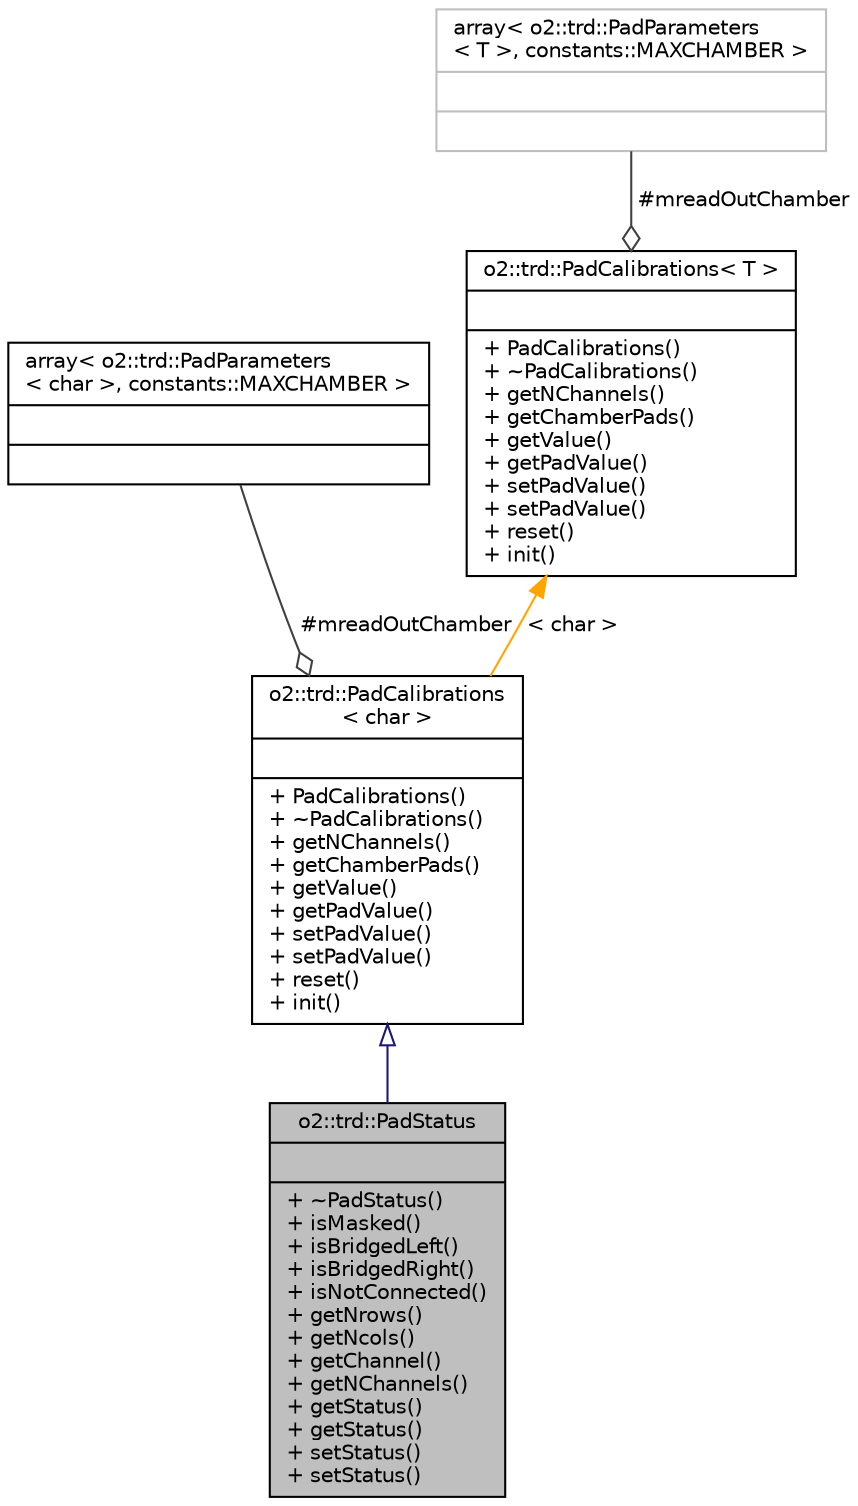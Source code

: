 digraph "o2::trd::PadStatus"
{
 // INTERACTIVE_SVG=YES
  bgcolor="transparent";
  edge [fontname="Helvetica",fontsize="10",labelfontname="Helvetica",labelfontsize="10"];
  node [fontname="Helvetica",fontsize="10",shape=record];
  Node3 [label="{o2::trd::PadStatus\n||+ ~PadStatus()\l+ isMasked()\l+ isBridgedLeft()\l+ isBridgedRight()\l+ isNotConnected()\l+ getNrows()\l+ getNcols()\l+ getChannel()\l+ getNChannels()\l+ getStatus()\l+ getStatus()\l+ setStatus()\l+ setStatus()\l}",height=0.2,width=0.4,color="black", fillcolor="grey75", style="filled", fontcolor="black"];
  Node4 -> Node3 [dir="back",color="midnightblue",fontsize="10",style="solid",arrowtail="onormal",fontname="Helvetica"];
  Node4 [label="{o2::trd::PadCalibrations\l\< char \>\n||+ PadCalibrations()\l+ ~PadCalibrations()\l+ getNChannels()\l+ getChamberPads()\l+ getValue()\l+ getPadValue()\l+ setPadValue()\l+ setPadValue()\l+ reset()\l+ init()\l}",height=0.2,width=0.4,color="black",URL="$da/dcc/classo2_1_1trd_1_1PadCalibrations.html"];
  Node5 -> Node4 [color="grey25",fontsize="10",style="solid",label=" #mreadOutChamber" ,arrowhead="odiamond",fontname="Helvetica"];
  Node5 [label="{array\< o2::trd::PadParameters\l\< char \>, constants::MAXCHAMBER \>\n||}",height=0.2,width=0.4,color="black",URL="$d5/d5a/classstd_1_1array_3_01o2_1_1trd_1_1PadParameters_3_01char_01_4_00_01constants_1_1MAXCHAMBER_01_4.html"];
  Node6 -> Node4 [dir="back",color="orange",fontsize="10",style="solid",label=" \< char \>" ,fontname="Helvetica"];
  Node6 [label="{o2::trd::PadCalibrations\< T \>\n||+ PadCalibrations()\l+ ~PadCalibrations()\l+ getNChannels()\l+ getChamberPads()\l+ getValue()\l+ getPadValue()\l+ setPadValue()\l+ setPadValue()\l+ reset()\l+ init()\l}",height=0.2,width=0.4,color="black",URL="$da/dcc/classo2_1_1trd_1_1PadCalibrations.html"];
  Node7 -> Node6 [color="grey25",fontsize="10",style="solid",label=" #mreadOutChamber" ,arrowhead="odiamond",fontname="Helvetica"];
  Node7 [label="{array\< o2::trd::PadParameters\l\< T \>, constants::MAXCHAMBER \>\n||}",height=0.2,width=0.4,color="grey75"];
}
